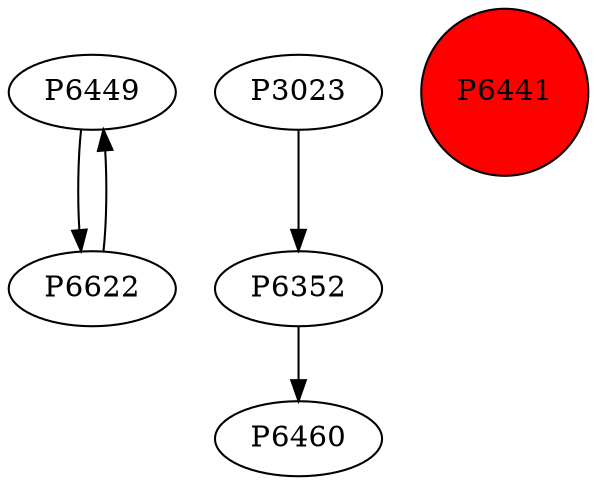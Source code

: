 digraph {
	P6449 -> P6622
	P6622 -> P6449
	P3023 -> P6352
	P6352 -> P6460
	P6441 [shape=circle]
	P6441 [style=filled]
	P6441 [fillcolor=red]
}